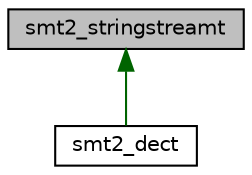 digraph "smt2_stringstreamt"
{
 // LATEX_PDF_SIZE
  bgcolor="transparent";
  edge [fontname="Helvetica",fontsize="10",labelfontname="Helvetica",labelfontsize="10"];
  node [fontname="Helvetica",fontsize="10",shape=record];
  Node1 [label="smt2_stringstreamt",height=0.2,width=0.4,color="black", fillcolor="grey75", style="filled", fontcolor="black",tooltip=" "];
  Node1 -> Node2 [dir="back",color="darkgreen",fontsize="10",style="solid",fontname="Helvetica"];
  Node2 [label="smt2_dect",height=0.2,width=0.4,color="black",URL="$classsmt2__dect.html",tooltip="Decision procedure interface for various SMT 2.x solvers."];
}
